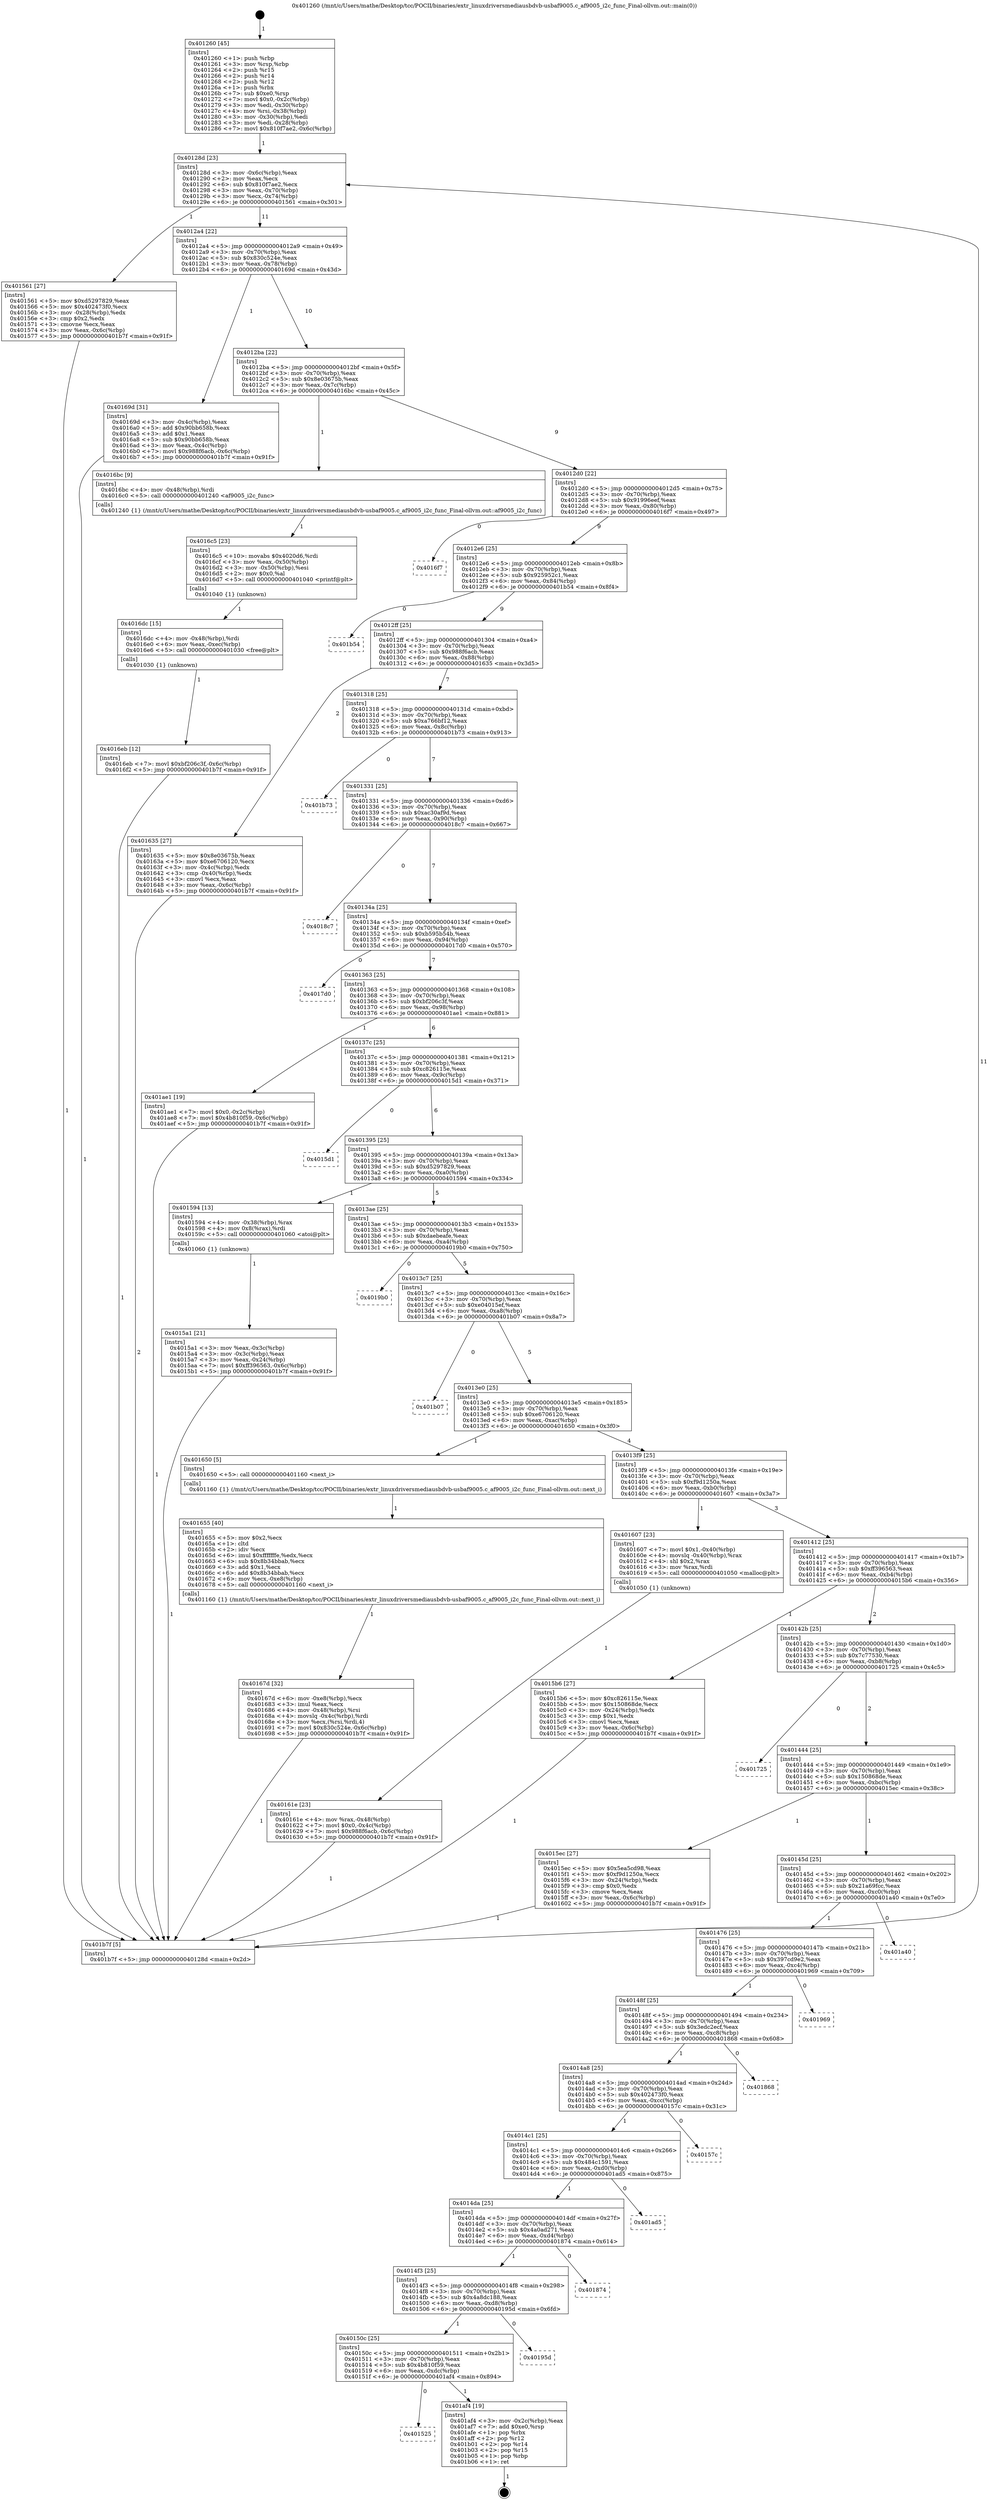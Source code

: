 digraph "0x401260" {
  label = "0x401260 (/mnt/c/Users/mathe/Desktop/tcc/POCII/binaries/extr_linuxdriversmediausbdvb-usbaf9005.c_af9005_i2c_func_Final-ollvm.out::main(0))"
  labelloc = "t"
  node[shape=record]

  Entry [label="",width=0.3,height=0.3,shape=circle,fillcolor=black,style=filled]
  "0x40128d" [label="{
     0x40128d [23]\l
     | [instrs]\l
     &nbsp;&nbsp;0x40128d \<+3\>: mov -0x6c(%rbp),%eax\l
     &nbsp;&nbsp;0x401290 \<+2\>: mov %eax,%ecx\l
     &nbsp;&nbsp;0x401292 \<+6\>: sub $0x810f7ae2,%ecx\l
     &nbsp;&nbsp;0x401298 \<+3\>: mov %eax,-0x70(%rbp)\l
     &nbsp;&nbsp;0x40129b \<+3\>: mov %ecx,-0x74(%rbp)\l
     &nbsp;&nbsp;0x40129e \<+6\>: je 0000000000401561 \<main+0x301\>\l
  }"]
  "0x401561" [label="{
     0x401561 [27]\l
     | [instrs]\l
     &nbsp;&nbsp;0x401561 \<+5\>: mov $0xd5297829,%eax\l
     &nbsp;&nbsp;0x401566 \<+5\>: mov $0x402473f0,%ecx\l
     &nbsp;&nbsp;0x40156b \<+3\>: mov -0x28(%rbp),%edx\l
     &nbsp;&nbsp;0x40156e \<+3\>: cmp $0x2,%edx\l
     &nbsp;&nbsp;0x401571 \<+3\>: cmovne %ecx,%eax\l
     &nbsp;&nbsp;0x401574 \<+3\>: mov %eax,-0x6c(%rbp)\l
     &nbsp;&nbsp;0x401577 \<+5\>: jmp 0000000000401b7f \<main+0x91f\>\l
  }"]
  "0x4012a4" [label="{
     0x4012a4 [22]\l
     | [instrs]\l
     &nbsp;&nbsp;0x4012a4 \<+5\>: jmp 00000000004012a9 \<main+0x49\>\l
     &nbsp;&nbsp;0x4012a9 \<+3\>: mov -0x70(%rbp),%eax\l
     &nbsp;&nbsp;0x4012ac \<+5\>: sub $0x830c524e,%eax\l
     &nbsp;&nbsp;0x4012b1 \<+3\>: mov %eax,-0x78(%rbp)\l
     &nbsp;&nbsp;0x4012b4 \<+6\>: je 000000000040169d \<main+0x43d\>\l
  }"]
  "0x401b7f" [label="{
     0x401b7f [5]\l
     | [instrs]\l
     &nbsp;&nbsp;0x401b7f \<+5\>: jmp 000000000040128d \<main+0x2d\>\l
  }"]
  "0x401260" [label="{
     0x401260 [45]\l
     | [instrs]\l
     &nbsp;&nbsp;0x401260 \<+1\>: push %rbp\l
     &nbsp;&nbsp;0x401261 \<+3\>: mov %rsp,%rbp\l
     &nbsp;&nbsp;0x401264 \<+2\>: push %r15\l
     &nbsp;&nbsp;0x401266 \<+2\>: push %r14\l
     &nbsp;&nbsp;0x401268 \<+2\>: push %r12\l
     &nbsp;&nbsp;0x40126a \<+1\>: push %rbx\l
     &nbsp;&nbsp;0x40126b \<+7\>: sub $0xe0,%rsp\l
     &nbsp;&nbsp;0x401272 \<+7\>: movl $0x0,-0x2c(%rbp)\l
     &nbsp;&nbsp;0x401279 \<+3\>: mov %edi,-0x30(%rbp)\l
     &nbsp;&nbsp;0x40127c \<+4\>: mov %rsi,-0x38(%rbp)\l
     &nbsp;&nbsp;0x401280 \<+3\>: mov -0x30(%rbp),%edi\l
     &nbsp;&nbsp;0x401283 \<+3\>: mov %edi,-0x28(%rbp)\l
     &nbsp;&nbsp;0x401286 \<+7\>: movl $0x810f7ae2,-0x6c(%rbp)\l
  }"]
  Exit [label="",width=0.3,height=0.3,shape=circle,fillcolor=black,style=filled,peripheries=2]
  "0x40169d" [label="{
     0x40169d [31]\l
     | [instrs]\l
     &nbsp;&nbsp;0x40169d \<+3\>: mov -0x4c(%rbp),%eax\l
     &nbsp;&nbsp;0x4016a0 \<+5\>: add $0x90bb658b,%eax\l
     &nbsp;&nbsp;0x4016a5 \<+3\>: add $0x1,%eax\l
     &nbsp;&nbsp;0x4016a8 \<+5\>: sub $0x90bb658b,%eax\l
     &nbsp;&nbsp;0x4016ad \<+3\>: mov %eax,-0x4c(%rbp)\l
     &nbsp;&nbsp;0x4016b0 \<+7\>: movl $0x988f6acb,-0x6c(%rbp)\l
     &nbsp;&nbsp;0x4016b7 \<+5\>: jmp 0000000000401b7f \<main+0x91f\>\l
  }"]
  "0x4012ba" [label="{
     0x4012ba [22]\l
     | [instrs]\l
     &nbsp;&nbsp;0x4012ba \<+5\>: jmp 00000000004012bf \<main+0x5f\>\l
     &nbsp;&nbsp;0x4012bf \<+3\>: mov -0x70(%rbp),%eax\l
     &nbsp;&nbsp;0x4012c2 \<+5\>: sub $0x8e03675b,%eax\l
     &nbsp;&nbsp;0x4012c7 \<+3\>: mov %eax,-0x7c(%rbp)\l
     &nbsp;&nbsp;0x4012ca \<+6\>: je 00000000004016bc \<main+0x45c\>\l
  }"]
  "0x401525" [label="{
     0x401525\l
  }", style=dashed]
  "0x4016bc" [label="{
     0x4016bc [9]\l
     | [instrs]\l
     &nbsp;&nbsp;0x4016bc \<+4\>: mov -0x48(%rbp),%rdi\l
     &nbsp;&nbsp;0x4016c0 \<+5\>: call 0000000000401240 \<af9005_i2c_func\>\l
     | [calls]\l
     &nbsp;&nbsp;0x401240 \{1\} (/mnt/c/Users/mathe/Desktop/tcc/POCII/binaries/extr_linuxdriversmediausbdvb-usbaf9005.c_af9005_i2c_func_Final-ollvm.out::af9005_i2c_func)\l
  }"]
  "0x4012d0" [label="{
     0x4012d0 [22]\l
     | [instrs]\l
     &nbsp;&nbsp;0x4012d0 \<+5\>: jmp 00000000004012d5 \<main+0x75\>\l
     &nbsp;&nbsp;0x4012d5 \<+3\>: mov -0x70(%rbp),%eax\l
     &nbsp;&nbsp;0x4012d8 \<+5\>: sub $0x91996eef,%eax\l
     &nbsp;&nbsp;0x4012dd \<+3\>: mov %eax,-0x80(%rbp)\l
     &nbsp;&nbsp;0x4012e0 \<+6\>: je 00000000004016f7 \<main+0x497\>\l
  }"]
  "0x401af4" [label="{
     0x401af4 [19]\l
     | [instrs]\l
     &nbsp;&nbsp;0x401af4 \<+3\>: mov -0x2c(%rbp),%eax\l
     &nbsp;&nbsp;0x401af7 \<+7\>: add $0xe0,%rsp\l
     &nbsp;&nbsp;0x401afe \<+1\>: pop %rbx\l
     &nbsp;&nbsp;0x401aff \<+2\>: pop %r12\l
     &nbsp;&nbsp;0x401b01 \<+2\>: pop %r14\l
     &nbsp;&nbsp;0x401b03 \<+2\>: pop %r15\l
     &nbsp;&nbsp;0x401b05 \<+1\>: pop %rbp\l
     &nbsp;&nbsp;0x401b06 \<+1\>: ret\l
  }"]
  "0x4016f7" [label="{
     0x4016f7\l
  }", style=dashed]
  "0x4012e6" [label="{
     0x4012e6 [25]\l
     | [instrs]\l
     &nbsp;&nbsp;0x4012e6 \<+5\>: jmp 00000000004012eb \<main+0x8b\>\l
     &nbsp;&nbsp;0x4012eb \<+3\>: mov -0x70(%rbp),%eax\l
     &nbsp;&nbsp;0x4012ee \<+5\>: sub $0x925952c1,%eax\l
     &nbsp;&nbsp;0x4012f3 \<+6\>: mov %eax,-0x84(%rbp)\l
     &nbsp;&nbsp;0x4012f9 \<+6\>: je 0000000000401b54 \<main+0x8f4\>\l
  }"]
  "0x40150c" [label="{
     0x40150c [25]\l
     | [instrs]\l
     &nbsp;&nbsp;0x40150c \<+5\>: jmp 0000000000401511 \<main+0x2b1\>\l
     &nbsp;&nbsp;0x401511 \<+3\>: mov -0x70(%rbp),%eax\l
     &nbsp;&nbsp;0x401514 \<+5\>: sub $0x4b810f59,%eax\l
     &nbsp;&nbsp;0x401519 \<+6\>: mov %eax,-0xdc(%rbp)\l
     &nbsp;&nbsp;0x40151f \<+6\>: je 0000000000401af4 \<main+0x894\>\l
  }"]
  "0x401b54" [label="{
     0x401b54\l
  }", style=dashed]
  "0x4012ff" [label="{
     0x4012ff [25]\l
     | [instrs]\l
     &nbsp;&nbsp;0x4012ff \<+5\>: jmp 0000000000401304 \<main+0xa4\>\l
     &nbsp;&nbsp;0x401304 \<+3\>: mov -0x70(%rbp),%eax\l
     &nbsp;&nbsp;0x401307 \<+5\>: sub $0x988f6acb,%eax\l
     &nbsp;&nbsp;0x40130c \<+6\>: mov %eax,-0x88(%rbp)\l
     &nbsp;&nbsp;0x401312 \<+6\>: je 0000000000401635 \<main+0x3d5\>\l
  }"]
  "0x40195d" [label="{
     0x40195d\l
  }", style=dashed]
  "0x401635" [label="{
     0x401635 [27]\l
     | [instrs]\l
     &nbsp;&nbsp;0x401635 \<+5\>: mov $0x8e03675b,%eax\l
     &nbsp;&nbsp;0x40163a \<+5\>: mov $0xe6706120,%ecx\l
     &nbsp;&nbsp;0x40163f \<+3\>: mov -0x4c(%rbp),%edx\l
     &nbsp;&nbsp;0x401642 \<+3\>: cmp -0x40(%rbp),%edx\l
     &nbsp;&nbsp;0x401645 \<+3\>: cmovl %ecx,%eax\l
     &nbsp;&nbsp;0x401648 \<+3\>: mov %eax,-0x6c(%rbp)\l
     &nbsp;&nbsp;0x40164b \<+5\>: jmp 0000000000401b7f \<main+0x91f\>\l
  }"]
  "0x401318" [label="{
     0x401318 [25]\l
     | [instrs]\l
     &nbsp;&nbsp;0x401318 \<+5\>: jmp 000000000040131d \<main+0xbd\>\l
     &nbsp;&nbsp;0x40131d \<+3\>: mov -0x70(%rbp),%eax\l
     &nbsp;&nbsp;0x401320 \<+5\>: sub $0xa766bf12,%eax\l
     &nbsp;&nbsp;0x401325 \<+6\>: mov %eax,-0x8c(%rbp)\l
     &nbsp;&nbsp;0x40132b \<+6\>: je 0000000000401b73 \<main+0x913\>\l
  }"]
  "0x4014f3" [label="{
     0x4014f3 [25]\l
     | [instrs]\l
     &nbsp;&nbsp;0x4014f3 \<+5\>: jmp 00000000004014f8 \<main+0x298\>\l
     &nbsp;&nbsp;0x4014f8 \<+3\>: mov -0x70(%rbp),%eax\l
     &nbsp;&nbsp;0x4014fb \<+5\>: sub $0x4a8dc188,%eax\l
     &nbsp;&nbsp;0x401500 \<+6\>: mov %eax,-0xd8(%rbp)\l
     &nbsp;&nbsp;0x401506 \<+6\>: je 000000000040195d \<main+0x6fd\>\l
  }"]
  "0x401b73" [label="{
     0x401b73\l
  }", style=dashed]
  "0x401331" [label="{
     0x401331 [25]\l
     | [instrs]\l
     &nbsp;&nbsp;0x401331 \<+5\>: jmp 0000000000401336 \<main+0xd6\>\l
     &nbsp;&nbsp;0x401336 \<+3\>: mov -0x70(%rbp),%eax\l
     &nbsp;&nbsp;0x401339 \<+5\>: sub $0xac30af9d,%eax\l
     &nbsp;&nbsp;0x40133e \<+6\>: mov %eax,-0x90(%rbp)\l
     &nbsp;&nbsp;0x401344 \<+6\>: je 00000000004018c7 \<main+0x667\>\l
  }"]
  "0x401874" [label="{
     0x401874\l
  }", style=dashed]
  "0x4018c7" [label="{
     0x4018c7\l
  }", style=dashed]
  "0x40134a" [label="{
     0x40134a [25]\l
     | [instrs]\l
     &nbsp;&nbsp;0x40134a \<+5\>: jmp 000000000040134f \<main+0xef\>\l
     &nbsp;&nbsp;0x40134f \<+3\>: mov -0x70(%rbp),%eax\l
     &nbsp;&nbsp;0x401352 \<+5\>: sub $0xb595b54b,%eax\l
     &nbsp;&nbsp;0x401357 \<+6\>: mov %eax,-0x94(%rbp)\l
     &nbsp;&nbsp;0x40135d \<+6\>: je 00000000004017d0 \<main+0x570\>\l
  }"]
  "0x4014da" [label="{
     0x4014da [25]\l
     | [instrs]\l
     &nbsp;&nbsp;0x4014da \<+5\>: jmp 00000000004014df \<main+0x27f\>\l
     &nbsp;&nbsp;0x4014df \<+3\>: mov -0x70(%rbp),%eax\l
     &nbsp;&nbsp;0x4014e2 \<+5\>: sub $0x4a0ad271,%eax\l
     &nbsp;&nbsp;0x4014e7 \<+6\>: mov %eax,-0xd4(%rbp)\l
     &nbsp;&nbsp;0x4014ed \<+6\>: je 0000000000401874 \<main+0x614\>\l
  }"]
  "0x4017d0" [label="{
     0x4017d0\l
  }", style=dashed]
  "0x401363" [label="{
     0x401363 [25]\l
     | [instrs]\l
     &nbsp;&nbsp;0x401363 \<+5\>: jmp 0000000000401368 \<main+0x108\>\l
     &nbsp;&nbsp;0x401368 \<+3\>: mov -0x70(%rbp),%eax\l
     &nbsp;&nbsp;0x40136b \<+5\>: sub $0xbf206c3f,%eax\l
     &nbsp;&nbsp;0x401370 \<+6\>: mov %eax,-0x98(%rbp)\l
     &nbsp;&nbsp;0x401376 \<+6\>: je 0000000000401ae1 \<main+0x881\>\l
  }"]
  "0x401ad5" [label="{
     0x401ad5\l
  }", style=dashed]
  "0x401ae1" [label="{
     0x401ae1 [19]\l
     | [instrs]\l
     &nbsp;&nbsp;0x401ae1 \<+7\>: movl $0x0,-0x2c(%rbp)\l
     &nbsp;&nbsp;0x401ae8 \<+7\>: movl $0x4b810f59,-0x6c(%rbp)\l
     &nbsp;&nbsp;0x401aef \<+5\>: jmp 0000000000401b7f \<main+0x91f\>\l
  }"]
  "0x40137c" [label="{
     0x40137c [25]\l
     | [instrs]\l
     &nbsp;&nbsp;0x40137c \<+5\>: jmp 0000000000401381 \<main+0x121\>\l
     &nbsp;&nbsp;0x401381 \<+3\>: mov -0x70(%rbp),%eax\l
     &nbsp;&nbsp;0x401384 \<+5\>: sub $0xc826115e,%eax\l
     &nbsp;&nbsp;0x401389 \<+6\>: mov %eax,-0x9c(%rbp)\l
     &nbsp;&nbsp;0x40138f \<+6\>: je 00000000004015d1 \<main+0x371\>\l
  }"]
  "0x4014c1" [label="{
     0x4014c1 [25]\l
     | [instrs]\l
     &nbsp;&nbsp;0x4014c1 \<+5\>: jmp 00000000004014c6 \<main+0x266\>\l
     &nbsp;&nbsp;0x4014c6 \<+3\>: mov -0x70(%rbp),%eax\l
     &nbsp;&nbsp;0x4014c9 \<+5\>: sub $0x484c1591,%eax\l
     &nbsp;&nbsp;0x4014ce \<+6\>: mov %eax,-0xd0(%rbp)\l
     &nbsp;&nbsp;0x4014d4 \<+6\>: je 0000000000401ad5 \<main+0x875\>\l
  }"]
  "0x4015d1" [label="{
     0x4015d1\l
  }", style=dashed]
  "0x401395" [label="{
     0x401395 [25]\l
     | [instrs]\l
     &nbsp;&nbsp;0x401395 \<+5\>: jmp 000000000040139a \<main+0x13a\>\l
     &nbsp;&nbsp;0x40139a \<+3\>: mov -0x70(%rbp),%eax\l
     &nbsp;&nbsp;0x40139d \<+5\>: sub $0xd5297829,%eax\l
     &nbsp;&nbsp;0x4013a2 \<+6\>: mov %eax,-0xa0(%rbp)\l
     &nbsp;&nbsp;0x4013a8 \<+6\>: je 0000000000401594 \<main+0x334\>\l
  }"]
  "0x40157c" [label="{
     0x40157c\l
  }", style=dashed]
  "0x401594" [label="{
     0x401594 [13]\l
     | [instrs]\l
     &nbsp;&nbsp;0x401594 \<+4\>: mov -0x38(%rbp),%rax\l
     &nbsp;&nbsp;0x401598 \<+4\>: mov 0x8(%rax),%rdi\l
     &nbsp;&nbsp;0x40159c \<+5\>: call 0000000000401060 \<atoi@plt\>\l
     | [calls]\l
     &nbsp;&nbsp;0x401060 \{1\} (unknown)\l
  }"]
  "0x4013ae" [label="{
     0x4013ae [25]\l
     | [instrs]\l
     &nbsp;&nbsp;0x4013ae \<+5\>: jmp 00000000004013b3 \<main+0x153\>\l
     &nbsp;&nbsp;0x4013b3 \<+3\>: mov -0x70(%rbp),%eax\l
     &nbsp;&nbsp;0x4013b6 \<+5\>: sub $0xdaebeafe,%eax\l
     &nbsp;&nbsp;0x4013bb \<+6\>: mov %eax,-0xa4(%rbp)\l
     &nbsp;&nbsp;0x4013c1 \<+6\>: je 00000000004019b0 \<main+0x750\>\l
  }"]
  "0x4015a1" [label="{
     0x4015a1 [21]\l
     | [instrs]\l
     &nbsp;&nbsp;0x4015a1 \<+3\>: mov %eax,-0x3c(%rbp)\l
     &nbsp;&nbsp;0x4015a4 \<+3\>: mov -0x3c(%rbp),%eax\l
     &nbsp;&nbsp;0x4015a7 \<+3\>: mov %eax,-0x24(%rbp)\l
     &nbsp;&nbsp;0x4015aa \<+7\>: movl $0xff396563,-0x6c(%rbp)\l
     &nbsp;&nbsp;0x4015b1 \<+5\>: jmp 0000000000401b7f \<main+0x91f\>\l
  }"]
  "0x4014a8" [label="{
     0x4014a8 [25]\l
     | [instrs]\l
     &nbsp;&nbsp;0x4014a8 \<+5\>: jmp 00000000004014ad \<main+0x24d\>\l
     &nbsp;&nbsp;0x4014ad \<+3\>: mov -0x70(%rbp),%eax\l
     &nbsp;&nbsp;0x4014b0 \<+5\>: sub $0x402473f0,%eax\l
     &nbsp;&nbsp;0x4014b5 \<+6\>: mov %eax,-0xcc(%rbp)\l
     &nbsp;&nbsp;0x4014bb \<+6\>: je 000000000040157c \<main+0x31c\>\l
  }"]
  "0x4019b0" [label="{
     0x4019b0\l
  }", style=dashed]
  "0x4013c7" [label="{
     0x4013c7 [25]\l
     | [instrs]\l
     &nbsp;&nbsp;0x4013c7 \<+5\>: jmp 00000000004013cc \<main+0x16c\>\l
     &nbsp;&nbsp;0x4013cc \<+3\>: mov -0x70(%rbp),%eax\l
     &nbsp;&nbsp;0x4013cf \<+5\>: sub $0xe04015ef,%eax\l
     &nbsp;&nbsp;0x4013d4 \<+6\>: mov %eax,-0xa8(%rbp)\l
     &nbsp;&nbsp;0x4013da \<+6\>: je 0000000000401b07 \<main+0x8a7\>\l
  }"]
  "0x401868" [label="{
     0x401868\l
  }", style=dashed]
  "0x401b07" [label="{
     0x401b07\l
  }", style=dashed]
  "0x4013e0" [label="{
     0x4013e0 [25]\l
     | [instrs]\l
     &nbsp;&nbsp;0x4013e0 \<+5\>: jmp 00000000004013e5 \<main+0x185\>\l
     &nbsp;&nbsp;0x4013e5 \<+3\>: mov -0x70(%rbp),%eax\l
     &nbsp;&nbsp;0x4013e8 \<+5\>: sub $0xe6706120,%eax\l
     &nbsp;&nbsp;0x4013ed \<+6\>: mov %eax,-0xac(%rbp)\l
     &nbsp;&nbsp;0x4013f3 \<+6\>: je 0000000000401650 \<main+0x3f0\>\l
  }"]
  "0x40148f" [label="{
     0x40148f [25]\l
     | [instrs]\l
     &nbsp;&nbsp;0x40148f \<+5\>: jmp 0000000000401494 \<main+0x234\>\l
     &nbsp;&nbsp;0x401494 \<+3\>: mov -0x70(%rbp),%eax\l
     &nbsp;&nbsp;0x401497 \<+5\>: sub $0x3edc2ecf,%eax\l
     &nbsp;&nbsp;0x40149c \<+6\>: mov %eax,-0xc8(%rbp)\l
     &nbsp;&nbsp;0x4014a2 \<+6\>: je 0000000000401868 \<main+0x608\>\l
  }"]
  "0x401650" [label="{
     0x401650 [5]\l
     | [instrs]\l
     &nbsp;&nbsp;0x401650 \<+5\>: call 0000000000401160 \<next_i\>\l
     | [calls]\l
     &nbsp;&nbsp;0x401160 \{1\} (/mnt/c/Users/mathe/Desktop/tcc/POCII/binaries/extr_linuxdriversmediausbdvb-usbaf9005.c_af9005_i2c_func_Final-ollvm.out::next_i)\l
  }"]
  "0x4013f9" [label="{
     0x4013f9 [25]\l
     | [instrs]\l
     &nbsp;&nbsp;0x4013f9 \<+5\>: jmp 00000000004013fe \<main+0x19e\>\l
     &nbsp;&nbsp;0x4013fe \<+3\>: mov -0x70(%rbp),%eax\l
     &nbsp;&nbsp;0x401401 \<+5\>: sub $0xf9d1250a,%eax\l
     &nbsp;&nbsp;0x401406 \<+6\>: mov %eax,-0xb0(%rbp)\l
     &nbsp;&nbsp;0x40140c \<+6\>: je 0000000000401607 \<main+0x3a7\>\l
  }"]
  "0x401969" [label="{
     0x401969\l
  }", style=dashed]
  "0x401607" [label="{
     0x401607 [23]\l
     | [instrs]\l
     &nbsp;&nbsp;0x401607 \<+7\>: movl $0x1,-0x40(%rbp)\l
     &nbsp;&nbsp;0x40160e \<+4\>: movslq -0x40(%rbp),%rax\l
     &nbsp;&nbsp;0x401612 \<+4\>: shl $0x2,%rax\l
     &nbsp;&nbsp;0x401616 \<+3\>: mov %rax,%rdi\l
     &nbsp;&nbsp;0x401619 \<+5\>: call 0000000000401050 \<malloc@plt\>\l
     | [calls]\l
     &nbsp;&nbsp;0x401050 \{1\} (unknown)\l
  }"]
  "0x401412" [label="{
     0x401412 [25]\l
     | [instrs]\l
     &nbsp;&nbsp;0x401412 \<+5\>: jmp 0000000000401417 \<main+0x1b7\>\l
     &nbsp;&nbsp;0x401417 \<+3\>: mov -0x70(%rbp),%eax\l
     &nbsp;&nbsp;0x40141a \<+5\>: sub $0xff396563,%eax\l
     &nbsp;&nbsp;0x40141f \<+6\>: mov %eax,-0xb4(%rbp)\l
     &nbsp;&nbsp;0x401425 \<+6\>: je 00000000004015b6 \<main+0x356\>\l
  }"]
  "0x401476" [label="{
     0x401476 [25]\l
     | [instrs]\l
     &nbsp;&nbsp;0x401476 \<+5\>: jmp 000000000040147b \<main+0x21b\>\l
     &nbsp;&nbsp;0x40147b \<+3\>: mov -0x70(%rbp),%eax\l
     &nbsp;&nbsp;0x40147e \<+5\>: sub $0x397cd9e2,%eax\l
     &nbsp;&nbsp;0x401483 \<+6\>: mov %eax,-0xc4(%rbp)\l
     &nbsp;&nbsp;0x401489 \<+6\>: je 0000000000401969 \<main+0x709\>\l
  }"]
  "0x4015b6" [label="{
     0x4015b6 [27]\l
     | [instrs]\l
     &nbsp;&nbsp;0x4015b6 \<+5\>: mov $0xc826115e,%eax\l
     &nbsp;&nbsp;0x4015bb \<+5\>: mov $0x150868de,%ecx\l
     &nbsp;&nbsp;0x4015c0 \<+3\>: mov -0x24(%rbp),%edx\l
     &nbsp;&nbsp;0x4015c3 \<+3\>: cmp $0x1,%edx\l
     &nbsp;&nbsp;0x4015c6 \<+3\>: cmovl %ecx,%eax\l
     &nbsp;&nbsp;0x4015c9 \<+3\>: mov %eax,-0x6c(%rbp)\l
     &nbsp;&nbsp;0x4015cc \<+5\>: jmp 0000000000401b7f \<main+0x91f\>\l
  }"]
  "0x40142b" [label="{
     0x40142b [25]\l
     | [instrs]\l
     &nbsp;&nbsp;0x40142b \<+5\>: jmp 0000000000401430 \<main+0x1d0\>\l
     &nbsp;&nbsp;0x401430 \<+3\>: mov -0x70(%rbp),%eax\l
     &nbsp;&nbsp;0x401433 \<+5\>: sub $0x7c77530,%eax\l
     &nbsp;&nbsp;0x401438 \<+6\>: mov %eax,-0xb8(%rbp)\l
     &nbsp;&nbsp;0x40143e \<+6\>: je 0000000000401725 \<main+0x4c5\>\l
  }"]
  "0x401a40" [label="{
     0x401a40\l
  }", style=dashed]
  "0x401725" [label="{
     0x401725\l
  }", style=dashed]
  "0x401444" [label="{
     0x401444 [25]\l
     | [instrs]\l
     &nbsp;&nbsp;0x401444 \<+5\>: jmp 0000000000401449 \<main+0x1e9\>\l
     &nbsp;&nbsp;0x401449 \<+3\>: mov -0x70(%rbp),%eax\l
     &nbsp;&nbsp;0x40144c \<+5\>: sub $0x150868de,%eax\l
     &nbsp;&nbsp;0x401451 \<+6\>: mov %eax,-0xbc(%rbp)\l
     &nbsp;&nbsp;0x401457 \<+6\>: je 00000000004015ec \<main+0x38c\>\l
  }"]
  "0x4016eb" [label="{
     0x4016eb [12]\l
     | [instrs]\l
     &nbsp;&nbsp;0x4016eb \<+7\>: movl $0xbf206c3f,-0x6c(%rbp)\l
     &nbsp;&nbsp;0x4016f2 \<+5\>: jmp 0000000000401b7f \<main+0x91f\>\l
  }"]
  "0x4015ec" [label="{
     0x4015ec [27]\l
     | [instrs]\l
     &nbsp;&nbsp;0x4015ec \<+5\>: mov $0x5ea5cd98,%eax\l
     &nbsp;&nbsp;0x4015f1 \<+5\>: mov $0xf9d1250a,%ecx\l
     &nbsp;&nbsp;0x4015f6 \<+3\>: mov -0x24(%rbp),%edx\l
     &nbsp;&nbsp;0x4015f9 \<+3\>: cmp $0x0,%edx\l
     &nbsp;&nbsp;0x4015fc \<+3\>: cmove %ecx,%eax\l
     &nbsp;&nbsp;0x4015ff \<+3\>: mov %eax,-0x6c(%rbp)\l
     &nbsp;&nbsp;0x401602 \<+5\>: jmp 0000000000401b7f \<main+0x91f\>\l
  }"]
  "0x40145d" [label="{
     0x40145d [25]\l
     | [instrs]\l
     &nbsp;&nbsp;0x40145d \<+5\>: jmp 0000000000401462 \<main+0x202\>\l
     &nbsp;&nbsp;0x401462 \<+3\>: mov -0x70(%rbp),%eax\l
     &nbsp;&nbsp;0x401465 \<+5\>: sub $0x21a69fcc,%eax\l
     &nbsp;&nbsp;0x40146a \<+6\>: mov %eax,-0xc0(%rbp)\l
     &nbsp;&nbsp;0x401470 \<+6\>: je 0000000000401a40 \<main+0x7e0\>\l
  }"]
  "0x40161e" [label="{
     0x40161e [23]\l
     | [instrs]\l
     &nbsp;&nbsp;0x40161e \<+4\>: mov %rax,-0x48(%rbp)\l
     &nbsp;&nbsp;0x401622 \<+7\>: movl $0x0,-0x4c(%rbp)\l
     &nbsp;&nbsp;0x401629 \<+7\>: movl $0x988f6acb,-0x6c(%rbp)\l
     &nbsp;&nbsp;0x401630 \<+5\>: jmp 0000000000401b7f \<main+0x91f\>\l
  }"]
  "0x401655" [label="{
     0x401655 [40]\l
     | [instrs]\l
     &nbsp;&nbsp;0x401655 \<+5\>: mov $0x2,%ecx\l
     &nbsp;&nbsp;0x40165a \<+1\>: cltd\l
     &nbsp;&nbsp;0x40165b \<+2\>: idiv %ecx\l
     &nbsp;&nbsp;0x40165d \<+6\>: imul $0xfffffffe,%edx,%ecx\l
     &nbsp;&nbsp;0x401663 \<+6\>: sub $0x8b34bbab,%ecx\l
     &nbsp;&nbsp;0x401669 \<+3\>: add $0x1,%ecx\l
     &nbsp;&nbsp;0x40166c \<+6\>: add $0x8b34bbab,%ecx\l
     &nbsp;&nbsp;0x401672 \<+6\>: mov %ecx,-0xe8(%rbp)\l
     &nbsp;&nbsp;0x401678 \<+5\>: call 0000000000401160 \<next_i\>\l
     | [calls]\l
     &nbsp;&nbsp;0x401160 \{1\} (/mnt/c/Users/mathe/Desktop/tcc/POCII/binaries/extr_linuxdriversmediausbdvb-usbaf9005.c_af9005_i2c_func_Final-ollvm.out::next_i)\l
  }"]
  "0x40167d" [label="{
     0x40167d [32]\l
     | [instrs]\l
     &nbsp;&nbsp;0x40167d \<+6\>: mov -0xe8(%rbp),%ecx\l
     &nbsp;&nbsp;0x401683 \<+3\>: imul %eax,%ecx\l
     &nbsp;&nbsp;0x401686 \<+4\>: mov -0x48(%rbp),%rsi\l
     &nbsp;&nbsp;0x40168a \<+4\>: movslq -0x4c(%rbp),%rdi\l
     &nbsp;&nbsp;0x40168e \<+3\>: mov %ecx,(%rsi,%rdi,4)\l
     &nbsp;&nbsp;0x401691 \<+7\>: movl $0x830c524e,-0x6c(%rbp)\l
     &nbsp;&nbsp;0x401698 \<+5\>: jmp 0000000000401b7f \<main+0x91f\>\l
  }"]
  "0x4016c5" [label="{
     0x4016c5 [23]\l
     | [instrs]\l
     &nbsp;&nbsp;0x4016c5 \<+10\>: movabs $0x4020d6,%rdi\l
     &nbsp;&nbsp;0x4016cf \<+3\>: mov %eax,-0x50(%rbp)\l
     &nbsp;&nbsp;0x4016d2 \<+3\>: mov -0x50(%rbp),%esi\l
     &nbsp;&nbsp;0x4016d5 \<+2\>: mov $0x0,%al\l
     &nbsp;&nbsp;0x4016d7 \<+5\>: call 0000000000401040 \<printf@plt\>\l
     | [calls]\l
     &nbsp;&nbsp;0x401040 \{1\} (unknown)\l
  }"]
  "0x4016dc" [label="{
     0x4016dc [15]\l
     | [instrs]\l
     &nbsp;&nbsp;0x4016dc \<+4\>: mov -0x48(%rbp),%rdi\l
     &nbsp;&nbsp;0x4016e0 \<+6\>: mov %eax,-0xec(%rbp)\l
     &nbsp;&nbsp;0x4016e6 \<+5\>: call 0000000000401030 \<free@plt\>\l
     | [calls]\l
     &nbsp;&nbsp;0x401030 \{1\} (unknown)\l
  }"]
  Entry -> "0x401260" [label=" 1"]
  "0x40128d" -> "0x401561" [label=" 1"]
  "0x40128d" -> "0x4012a4" [label=" 11"]
  "0x401561" -> "0x401b7f" [label=" 1"]
  "0x401260" -> "0x40128d" [label=" 1"]
  "0x401b7f" -> "0x40128d" [label=" 11"]
  "0x401af4" -> Exit [label=" 1"]
  "0x4012a4" -> "0x40169d" [label=" 1"]
  "0x4012a4" -> "0x4012ba" [label=" 10"]
  "0x40150c" -> "0x401525" [label=" 0"]
  "0x4012ba" -> "0x4016bc" [label=" 1"]
  "0x4012ba" -> "0x4012d0" [label=" 9"]
  "0x40150c" -> "0x401af4" [label=" 1"]
  "0x4012d0" -> "0x4016f7" [label=" 0"]
  "0x4012d0" -> "0x4012e6" [label=" 9"]
  "0x4014f3" -> "0x40150c" [label=" 1"]
  "0x4012e6" -> "0x401b54" [label=" 0"]
  "0x4012e6" -> "0x4012ff" [label=" 9"]
  "0x4014f3" -> "0x40195d" [label=" 0"]
  "0x4012ff" -> "0x401635" [label=" 2"]
  "0x4012ff" -> "0x401318" [label=" 7"]
  "0x4014da" -> "0x4014f3" [label=" 1"]
  "0x401318" -> "0x401b73" [label=" 0"]
  "0x401318" -> "0x401331" [label=" 7"]
  "0x4014da" -> "0x401874" [label=" 0"]
  "0x401331" -> "0x4018c7" [label=" 0"]
  "0x401331" -> "0x40134a" [label=" 7"]
  "0x4014c1" -> "0x4014da" [label=" 1"]
  "0x40134a" -> "0x4017d0" [label=" 0"]
  "0x40134a" -> "0x401363" [label=" 7"]
  "0x4014c1" -> "0x401ad5" [label=" 0"]
  "0x401363" -> "0x401ae1" [label=" 1"]
  "0x401363" -> "0x40137c" [label=" 6"]
  "0x4014a8" -> "0x4014c1" [label=" 1"]
  "0x40137c" -> "0x4015d1" [label=" 0"]
  "0x40137c" -> "0x401395" [label=" 6"]
  "0x4014a8" -> "0x40157c" [label=" 0"]
  "0x401395" -> "0x401594" [label=" 1"]
  "0x401395" -> "0x4013ae" [label=" 5"]
  "0x401594" -> "0x4015a1" [label=" 1"]
  "0x4015a1" -> "0x401b7f" [label=" 1"]
  "0x40148f" -> "0x4014a8" [label=" 1"]
  "0x4013ae" -> "0x4019b0" [label=" 0"]
  "0x4013ae" -> "0x4013c7" [label=" 5"]
  "0x40148f" -> "0x401868" [label=" 0"]
  "0x4013c7" -> "0x401b07" [label=" 0"]
  "0x4013c7" -> "0x4013e0" [label=" 5"]
  "0x401476" -> "0x40148f" [label=" 1"]
  "0x4013e0" -> "0x401650" [label=" 1"]
  "0x4013e0" -> "0x4013f9" [label=" 4"]
  "0x401476" -> "0x401969" [label=" 0"]
  "0x4013f9" -> "0x401607" [label=" 1"]
  "0x4013f9" -> "0x401412" [label=" 3"]
  "0x40145d" -> "0x401476" [label=" 1"]
  "0x401412" -> "0x4015b6" [label=" 1"]
  "0x401412" -> "0x40142b" [label=" 2"]
  "0x4015b6" -> "0x401b7f" [label=" 1"]
  "0x40145d" -> "0x401a40" [label=" 0"]
  "0x40142b" -> "0x401725" [label=" 0"]
  "0x40142b" -> "0x401444" [label=" 2"]
  "0x401ae1" -> "0x401b7f" [label=" 1"]
  "0x401444" -> "0x4015ec" [label=" 1"]
  "0x401444" -> "0x40145d" [label=" 1"]
  "0x4015ec" -> "0x401b7f" [label=" 1"]
  "0x401607" -> "0x40161e" [label=" 1"]
  "0x40161e" -> "0x401b7f" [label=" 1"]
  "0x401635" -> "0x401b7f" [label=" 2"]
  "0x401650" -> "0x401655" [label=" 1"]
  "0x401655" -> "0x40167d" [label=" 1"]
  "0x40167d" -> "0x401b7f" [label=" 1"]
  "0x40169d" -> "0x401b7f" [label=" 1"]
  "0x4016bc" -> "0x4016c5" [label=" 1"]
  "0x4016c5" -> "0x4016dc" [label=" 1"]
  "0x4016dc" -> "0x4016eb" [label=" 1"]
  "0x4016eb" -> "0x401b7f" [label=" 1"]
}
